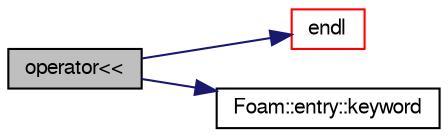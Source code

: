 digraph "operator&lt;&lt;"
{
  bgcolor="transparent";
  edge [fontname="FreeSans",fontsize="10",labelfontname="FreeSans",labelfontsize="10"];
  node [fontname="FreeSans",fontsize="10",shape=record];
  rankdir="LR";
  Node12335 [label="operator\<\<",height=0.2,width=0.4,color="black", fillcolor="grey75", style="filled", fontcolor="black"];
  Node12335 -> Node12336 [color="midnightblue",fontsize="10",style="solid",fontname="FreeSans"];
  Node12336 [label="endl",height=0.2,width=0.4,color="red",URL="$a21124.html#a2db8fe02a0d3909e9351bb4275b23ce4",tooltip="Add newline and flush stream. "];
  Node12335 -> Node12338 [color="midnightblue",fontsize="10",style="solid",fontname="FreeSans"];
  Node12338 [label="Foam::entry::keyword",height=0.2,width=0.4,color="black",URL="$a26022.html#a524d765e79e84690b9c13f55191b85c7",tooltip="Return keyword. "];
}
